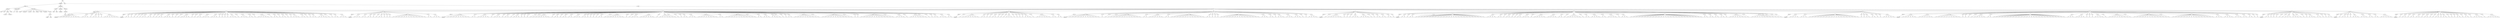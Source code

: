 digraph Tree {
	"t0" [label = "TEI"];
	"t1" [label = "teiHeader"];
	"t2" [label = "fileDesc"];
	"t3" [label = "titleStmt"];
	"t4" [label = "title"];
	"t5" [label = "title"];
	"t6" [label = "author"];
	"t7" [label = "surname"];
	"t8" [label = "forename"];
	"t9" [label = "date"];
	"t10" [label = "publicationStmt"];
	"t11" [label = "p"];
	"t12" [label = "idno"];
	"t13" [label = "sourceDesc"];
	"t14" [label = "genre"];
	"t15" [label = "inspiration"];
	"t16" [label = "structure"];
	"t17" [label = "type"];
	"t18" [label = "periode"];
	"t19" [label = "taille"];
	"t20" [label = "permalien"];
	"t21" [label = "sources"];
	"t22" [label = "source"];
	"t23" [label = "author"];
	"t24" [label = "text"];
	"t25" [label = "profileDesc"];
	"t26" [label = "creation"];
	"t27" [label = "date"];
	"t28" [label = "date"];
	"t29" [label = "langUsage"];
	"t30" [label = "language"];
	"t31" [label = "textClass"];
	"t32" [label = "keywords"];
	"t33" [label = "term"];
	"t34" [label = "text"];
	"t35" [label = "body"];
	"t36" [label = "div1"];
	"t37" [label = "head"];
	"t38" [label = "div2"];
	"t39" [label = "head"];
	"t40" [label = "listPerson"];
	"t41" [label = "sp"];
	"t42" [label = "l"];
	"t43" [label = "l"];
	"t44" [label = "l"];
	"t45" [label = "l"];
	"t46" [label = "l"];
	"t47" [label = "l"];
	"t48" [label = "l"];
	"t49" [label = "l"];
	"t50" [label = "sp"];
	"t51" [label = "l"];
	"t52" [label = "l"];
	"t53" [label = "l"];
	"t54" [label = "sp"];
	"t55" [label = "l"];
	"t56" [label = "sp"];
	"t57" [label = "l"];
	"t58" [label = "l"];
	"t59" [label = "sp"];
	"t60" [label = "l"];
	"t61" [label = "sp"];
	"t62" [label = "l"];
	"t63" [label = "sp"];
	"t64" [label = "l"];
	"t65" [label = "l"];
	"t66" [label = "l"];
	"t67" [label = "l"];
	"t68" [label = "l"];
	"t69" [label = "l"];
	"t70" [label = "div2"];
	"t71" [label = "head"];
	"t72" [label = "listPerson"];
	"t73" [label = "sp"];
	"t74" [label = "l"];
	"t75" [label = "l"];
	"t76" [label = "sp"];
	"t77" [label = "l"];
	"t78" [label = "sp"];
	"t79" [label = "l"];
	"t80" [label = "sp"];
	"t81" [label = "l"];
	"t82" [label = "sp"];
	"t83" [label = "l"];
	"t84" [label = "sp"];
	"t85" [label = "l"];
	"t86" [label = "l"];
	"t87" [label = "sp"];
	"t88" [label = "l"];
	"t89" [label = "l"];
	"t90" [label = "sp"];
	"t91" [label = "l"];
	"t92" [label = "sp"];
	"t93" [label = "l"];
	"t94" [label = "sp"];
	"t95" [label = "l"];
	"t96" [label = "l"];
	"t97" [label = "sp"];
	"t98" [label = "l"];
	"t99" [label = "l"];
	"t100" [label = "l"];
	"t101" [label = "sp"];
	"t102" [label = "l"];
	"t103" [label = "sp"];
	"t104" [label = "l"];
	"t105" [label = "sp"];
	"t106" [label = "l"];
	"t107" [label = "sp"];
	"t108" [label = "l"];
	"t109" [label = "l"];
	"t110" [label = "l"];
	"t111" [label = "l"];
	"t112" [label = "sp"];
	"t113" [label = "l"];
	"t114" [label = "sp"];
	"t115" [label = "l"];
	"t116" [label = "sp"];
	"t117" [label = "l"];
	"t118" [label = "l"];
	"t119" [label = "sp"];
	"t120" [label = "l"];
	"t121" [label = "l"];
	"t122" [label = "l"];
	"t123" [label = "sp"];
	"t124" [label = "l"];
	"t125" [label = "l"];
	"t126" [label = "l"];
	"t127" [label = "sp"];
	"t128" [label = "l"];
	"t129" [label = "sp"];
	"t130" [label = "l"];
	"t131" [label = "sp"];
	"t132" [label = "l"];
	"t133" [label = "sp"];
	"t134" [label = "l"];
	"t135" [label = "sp"];
	"t136" [label = "l"];
	"t137" [label = "l"];
	"t138" [label = "l"];
	"t139" [label = "sp"];
	"t140" [label = "l"];
	"t141" [label = "sp"];
	"t142" [label = "l"];
	"t143" [label = "l"];
	"t144" [label = "l"];
	"t145" [label = "sp"];
	"t146" [label = "l"];
	"t147" [label = "l"];
	"t148" [label = "sp"];
	"t149" [label = "l"];
	"t150" [label = "sp"];
	"t151" [label = "l"];
	"t152" [label = "l"];
	"t153" [label = "l"];
	"t154" [label = "l"];
	"t155" [label = "l"];
	"t156" [label = "sp"];
	"t157" [label = "l"];
	"t158" [label = "sp"];
	"t159" [label = "l"];
	"t160" [label = "l"];
	"t161" [label = "sp"];
	"t162" [label = "l"];
	"t163" [label = "sp"];
	"t164" [label = "l"];
	"t165" [label = "l"];
	"t166" [label = "sp"];
	"t167" [label = "l"];
	"t168" [label = "sp"];
	"t169" [label = "l"];
	"t170" [label = "sp"];
	"t171" [label = "l"];
	"t172" [label = "l"];
	"t173" [label = "l"];
	"t174" [label = "sp"];
	"t175" [label = "l"];
	"t176" [label = "l"];
	"t177" [label = "sp"];
	"t178" [label = "l"];
	"t179" [label = "sp"];
	"t180" [label = "l"];
	"t181" [label = "sp"];
	"t182" [label = "l"];
	"t183" [label = "l"];
	"t184" [label = "sp"];
	"t185" [label = "l"];
	"t186" [label = "l"];
	"t187" [label = "l"];
	"t188" [label = "l"];
	"t189" [label = "sp"];
	"t190" [label = "l"];
	"t191" [label = "sp"];
	"t192" [label = "l"];
	"t193" [label = "sp"];
	"t194" [label = "l"];
	"t195" [label = "l"];
	"t196" [label = "sp"];
	"t197" [label = "l"];
	"t198" [label = "l"];
	"t199" [label = "l"];
	"t200" [label = "div2"];
	"t201" [label = "head"];
	"t202" [label = "listPerson"];
	"t203" [label = "sp"];
	"t204" [label = "l"];
	"t205" [label = "l"];
	"t206" [label = "l"];
	"t207" [label = "sp"];
	"t208" [label = "l"];
	"t209" [label = "l"];
	"t210" [label = "sp"];
	"t211" [label = "l"];
	"t212" [label = "l"];
	"t213" [label = "sp"];
	"t214" [label = "l"];
	"t215" [label = "sp"];
	"t216" [label = "l"];
	"t217" [label = "sp"];
	"t218" [label = "l"];
	"t219" [label = "l"];
	"t220" [label = "sp"];
	"t221" [label = "l"];
	"t222" [label = "sp"];
	"t223" [label = "l"];
	"t224" [label = "sp"];
	"t225" [label = "l"];
	"t226" [label = "sp"];
	"t227" [label = "l"];
	"t228" [label = "l"];
	"t229" [label = "l"];
	"t230" [label = "l"];
	"t231" [label = "l"];
	"t232" [label = "l"];
	"t233" [label = "l"];
	"t234" [label = "l"];
	"t235" [label = "l"];
	"t236" [label = "l"];
	"t237" [label = "l"];
	"t238" [label = "l"];
	"t239" [label = "l"];
	"t240" [label = "sp"];
	"t241" [label = "l"];
	"t242" [label = "l"];
	"t243" [label = "sp"];
	"t244" [label = "l"];
	"t245" [label = "l"];
	"t246" [label = "l"];
	"t247" [label = "div2"];
	"t248" [label = "head"];
	"t249" [label = "listPerson"];
	"t250" [label = "sp"];
	"t251" [label = "l"];
	"t252" [label = "l"];
	"t253" [label = "l"];
	"t254" [label = "l"];
	"t255" [label = "l"];
	"t256" [label = "l"];
	"t257" [label = "l"];
	"t258" [label = "l"];
	"t259" [label = "l"];
	"t260" [label = "sp"];
	"t261" [label = "l"];
	"t262" [label = "l"];
	"t263" [label = "sp"];
	"t264" [label = "l"];
	"t265" [label = "l"];
	"t266" [label = "l"];
	"t267" [label = "l"];
	"t268" [label = "l"];
	"t269" [label = "sp"];
	"t270" [label = "l"];
	"t271" [label = "sp"];
	"t272" [label = "l"];
	"t273" [label = "l"];
	"t274" [label = "l"];
	"t275" [label = "sp"];
	"t276" [label = "l"];
	"t277" [label = "sp"];
	"t278" [label = "l"];
	"t279" [label = "l"];
	"t280" [label = "sp"];
	"t281" [label = "l"];
	"t282" [label = "sp"];
	"t283" [label = "l"];
	"t284" [label = "l"];
	"t285" [label = "l"];
	"t286" [label = "sp"];
	"t287" [label = "l"];
	"t288" [label = "sp"];
	"t289" [label = "l"];
	"t290" [label = "sp"];
	"t291" [label = "l"];
	"t292" [label = "sp"];
	"t293" [label = "l"];
	"t294" [label = "sp"];
	"t295" [label = "l"];
	"t296" [label = "sp"];
	"t297" [label = "l"];
	"t298" [label = "l"];
	"t299" [label = "l"];
	"t300" [label = "l"];
	"t301" [label = "l"];
	"t302" [label = "l"];
	"t303" [label = "sp"];
	"t304" [label = "l"];
	"t305" [label = "sp"];
	"t306" [label = "l"];
	"t307" [label = "l"];
	"t308" [label = "sp"];
	"t309" [label = "l"];
	"t310" [label = "sp"];
	"t311" [label = "l"];
	"t312" [label = "l"];
	"t313" [label = "sp"];
	"t314" [label = "l"];
	"t315" [label = "l"];
	"t316" [label = "sp"];
	"t317" [label = "l"];
	"t318" [label = "l"];
	"t319" [label = "l"];
	"t320" [label = "sp"];
	"t321" [label = "l"];
	"t322" [label = "l"];
	"t323" [label = "sp"];
	"t324" [label = "l"];
	"t325" [label = "sp"];
	"t326" [label = "l"];
	"t327" [label = "sp"];
	"t328" [label = "l"];
	"t329" [label = "sp"];
	"t330" [label = "l"];
	"t331" [label = "sp"];
	"t332" [label = "l"];
	"t333" [label = "l"];
	"t334" [label = "sp"];
	"t335" [label = "l"];
	"t336" [label = "sp"];
	"t337" [label = "l"];
	"t338" [label = "l"];
	"t339" [label = "l"];
	"t340" [label = "l"];
	"t341" [label = "l"];
	"t342" [label = "l"];
	"t343" [label = "l"];
	"t344" [label = "sp"];
	"t345" [label = "l"];
	"t346" [label = "sp"];
	"t347" [label = "l"];
	"t348" [label = "sp"];
	"t349" [label = "l"];
	"t350" [label = "l"];
	"t351" [label = "l"];
	"t352" [label = "sp"];
	"t353" [label = "l"];
	"t354" [label = "l"];
	"t355" [label = "l"];
	"t356" [label = "l"];
	"t357" [label = "l"];
	"t358" [label = "l"];
	"t359" [label = "sp"];
	"t360" [label = "l"];
	"t361" [label = "sp"];
	"t362" [label = "l"];
	"t363" [label = "l"];
	"t364" [label = "l"];
	"t365" [label = "l"];
	"t366" [label = "l"];
	"t367" [label = "l"];
	"t368" [label = "sp"];
	"t369" [label = "l"];
	"t370" [label = "sp"];
	"t371" [label = "l"];
	"t372" [label = "sp"];
	"t373" [label = "l"];
	"t374" [label = "sp"];
	"t375" [label = "l"];
	"t376" [label = "l"];
	"t377" [label = "sp"];
	"t378" [label = "l"];
	"t379" [label = "l"];
	"t380" [label = "l"];
	"t381" [label = "sp"];
	"t382" [label = "l"];
	"t383" [label = "l"];
	"t384" [label = "l"];
	"t385" [label = "l"];
	"t386" [label = "l"];
	"t387" [label = "l"];
	"t388" [label = "l"];
	"t389" [label = "l"];
	"t390" [label = "sp"];
	"t391" [label = "l"];
	"t392" [label = "l"];
	"t393" [label = "sp"];
	"t394" [label = "l"];
	"t395" [label = "l"];
	"t396" [label = "l"];
	"t397" [label = "l"];
	"t398" [label = "l"];
	"t399" [label = "l"];
	"t400" [label = "l"];
	"t401" [label = "l"];
	"t402" [label = "l"];
	"t403" [label = "l"];
	"t404" [label = "l"];
	"t405" [label = "sp"];
	"t406" [label = "l"];
	"t407" [label = "sp"];
	"t408" [label = "l"];
	"t409" [label = "l"];
	"t410" [label = "sp"];
	"t411" [label = "l"];
	"t412" [label = "l"];
	"t413" [label = "l"];
	"t414" [label = "sp"];
	"t415" [label = "l"];
	"t416" [label = "l"];
	"t417" [label = "l"];
	"t418" [label = "sp"];
	"t419" [label = "l"];
	"t420" [label = "sp"];
	"t421" [label = "l"];
	"t422" [label = "sp"];
	"t423" [label = "l"];
	"t424" [label = "sp"];
	"t425" [label = "l"];
	"t426" [label = "l"];
	"t427" [label = "sp"];
	"t428" [label = "l"];
	"t429" [label = "l"];
	"t430" [label = "l"];
	"t431" [label = "l"];
	"t432" [label = "l"];
	"t433" [label = "l"];
	"t434" [label = "l"];
	"t435" [label = "l"];
	"t436" [label = "l"];
	"t437" [label = "sp"];
	"t438" [label = "l"];
	"t439" [label = "sp"];
	"t440" [label = "l"];
	"t441" [label = "l"];
	"t442" [label = "l"];
	"t443" [label = "l"];
	"t444" [label = "l"];
	"t445" [label = "l"];
	"t446" [label = "l"];
	"t447" [label = "l"];
	"t448" [label = "l"];
	"t449" [label = "l"];
	"t450" [label = "l"];
	"t451" [label = "sp"];
	"t452" [label = "l"];
	"t453" [label = "sp"];
	"t454" [label = "l"];
	"t455" [label = "sp"];
	"t456" [label = "l"];
	"t457" [label = "sp"];
	"t458" [label = "l"];
	"t459" [label = "l"];
	"t460" [label = "l"];
	"t461" [label = "l"];
	"t462" [label = "l"];
	"t463" [label = "l"];
	"t464" [label = "l"];
	"t465" [label = "l"];
	"t466" [label = "l"];
	"t467" [label = "l"];
	"t468" [label = "l"];
	"t469" [label = "l"];
	"t470" [label = "sp"];
	"t471" [label = "l"];
	"t472" [label = "sp"];
	"t473" [label = "l"];
	"t474" [label = "l"];
	"t475" [label = "l"];
	"t476" [label = "l"];
	"t477" [label = "sp"];
	"t478" [label = "l"];
	"t479" [label = "sp"];
	"t480" [label = "l"];
	"t481" [label = "l"];
	"t482" [label = "l"];
	"t483" [label = "l"];
	"t484" [label = "l"];
	"t485" [label = "l"];
	"t486" [label = "sp"];
	"t487" [label = "l"];
	"t488" [label = "sp"];
	"t489" [label = "l"];
	"t490" [label = "sp"];
	"t491" [label = "l"];
	"t492" [label = "sp"];
	"t493" [label = "l"];
	"t494" [label = "l"];
	"t495" [label = "sp"];
	"t496" [label = "l"];
	"t497" [label = "l"];
	"t498" [label = "l"];
	"t499" [label = "sp"];
	"t500" [label = "l"];
	"t501" [label = "l"];
	"t502" [label = "div2"];
	"t503" [label = "head"];
	"t504" [label = "listPerson"];
	"t505" [label = "sp"];
	"t506" [label = "l"];
	"t507" [label = "sp"];
	"t508" [label = "l"];
	"t509" [label = "l"];
	"t510" [label = "l"];
	"t511" [label = "l"];
	"t512" [label = "l"];
	"t513" [label = "l"];
	"t514" [label = "l"];
	"t515" [label = "sp"];
	"t516" [label = "l"];
	"t517" [label = "l"];
	"t518" [label = "sp"];
	"t519" [label = "l"];
	"t520" [label = "sp"];
	"t521" [label = "l"];
	"t522" [label = "sp"];
	"t523" [label = "l"];
	"t524" [label = "l"];
	"t525" [label = "sp"];
	"t526" [label = "l"];
	"t527" [label = "sp"];
	"t528" [label = "l"];
	"t529" [label = "sp"];
	"t530" [label = "l"];
	"t531" [label = "sp"];
	"t532" [label = "l"];
	"t533" [label = "l"];
	"t534" [label = "l"];
	"t535" [label = "sp"];
	"t536" [label = "l"];
	"t537" [label = "sp"];
	"t538" [label = "l"];
	"t539" [label = "sp"];
	"t540" [label = "l"];
	"t541" [label = "sp"];
	"t542" [label = "l"];
	"t543" [label = "sp"];
	"t544" [label = "l"];
	"t545" [label = "l"];
	"t546" [label = "l"];
	"t547" [label = "sp"];
	"t548" [label = "l"];
	"t549" [label = "sp"];
	"t550" [label = "l"];
	"t551" [label = "l"];
	"t552" [label = "l"];
	"t553" [label = "l"];
	"t554" [label = "l"];
	"t555" [label = "l"];
	"t556" [label = "sp"];
	"t557" [label = "l"];
	"t558" [label = "l"];
	"t559" [label = "sp"];
	"t560" [label = "l"];
	"t561" [label = "l"];
	"t562" [label = "div2"];
	"t563" [label = "head"];
	"t564" [label = "listPerson"];
	"t565" [label = "sp"];
	"t566" [label = "l"];
	"t567" [label = "l"];
	"t568" [label = "l"];
	"t569" [label = "l"];
	"t570" [label = "l"];
	"t571" [label = "l"];
	"t572" [label = "l"];
	"t573" [label = "l"];
	"t574" [label = "l"];
	"t575" [label = "l"];
	"t576" [label = "l"];
	"t577" [label = "l"];
	"t578" [label = "sp"];
	"t579" [label = "l"];
	"t580" [label = "sp"];
	"t581" [label = "l"];
	"t582" [label = "sp"];
	"t583" [label = "l"];
	"t584" [label = "sp"];
	"t585" [label = "l"];
	"t586" [label = "l"];
	"t587" [label = "l"];
	"t588" [label = "l"];
	"t589" [label = "l"];
	"t590" [label = "l"];
	"t591" [label = "l"];
	"t592" [label = "l"];
	"t593" [label = "l"];
	"t594" [label = "l"];
	"t595" [label = "l"];
	"t596" [label = "l"];
	"t597" [label = "sp"];
	"t598" [label = "l"];
	"t599" [label = "l"];
	"t600" [label = "sp"];
	"t601" [label = "l"];
	"t602" [label = "l"];
	"t603" [label = "l"];
	"t604" [label = "l"];
	"t605" [label = "l"];
	"t606" [label = "l"];
	"t607" [label = "sp"];
	"t608" [label = "l"];
	"t609" [label = "l"];
	"t610" [label = "sp"];
	"t611" [label = "l"];
	"t612" [label = "l"];
	"t613" [label = "l"];
	"t614" [label = "l"];
	"t615" [label = "l"];
	"t616" [label = "l"];
	"t617" [label = "l"];
	"t618" [label = "l"];
	"t619" [label = "l"];
	"t620" [label = "l"];
	"t621" [label = "l"];
	"t622" [label = "l"];
	"t623" [label = "l"];
	"t624" [label = "sp"];
	"t625" [label = "l"];
	"t626" [label = "l"];
	"t627" [label = "sp"];
	"t628" [label = "l"];
	"t629" [label = "sp"];
	"t630" [label = "l"];
	"t631" [label = "sp"];
	"t632" [label = "l"];
	"t633" [label = "sp"];
	"t634" [label = "l"];
	"t635" [label = "l"];
	"t636" [label = "l"];
	"t637" [label = "l"];
	"t638" [label = "l"];
	"t639" [label = "l"];
	"t640" [label = "l"];
	"t641" [label = "l"];
	"t642" [label = "l"];
	"t643" [label = "l"];
	"t644" [label = "l"];
	"t645" [label = "l"];
	"t646" [label = "l"];
	"t647" [label = "l"];
	"t648" [label = "l"];
	"t649" [label = "sp"];
	"t650" [label = "l"];
	"t651" [label = "l"];
	"t652" [label = "l"];
	"t653" [label = "sp"];
	"t654" [label = "l"];
	"t655" [label = "l"];
	"t656" [label = "sp"];
	"t657" [label = "l"];
	"t658" [label = "sp"];
	"t659" [label = "l"];
	"t660" [label = "l"];
	"t661" [label = "l"];
	"t662" [label = "sp"];
	"t663" [label = "l"];
	"t664" [label = "l"];
	"t665" [label = "l"];
	"t666" [label = "sp"];
	"t667" [label = "l"];
	"t668" [label = "l"];
	"t669" [label = "l"];
	"t670" [label = "sp"];
	"t671" [label = "l"];
	"t672" [label = "sp"];
	"t673" [label = "l"];
	"t674" [label = "sp"];
	"t675" [label = "l"];
	"t676" [label = "l"];
	"t677" [label = "l"];
	"t678" [label = "l"];
	"t679" [label = "div2"];
	"t680" [label = "head"];
	"t681" [label = "listPerson"];
	"t682" [label = "sp"];
	"t683" [label = "l"];
	"t684" [label = "sp"];
	"t685" [label = "l"];
	"t686" [label = "l"];
	"t687" [label = "l"];
	"t688" [label = "l"];
	"t689" [label = "l"];
	"t690" [label = "l"];
	"t691" [label = "sp"];
	"t692" [label = "l"];
	"t693" [label = "sp"];
	"t694" [label = "l"];
	"t695" [label = "sp"];
	"t696" [label = "l"];
	"t697" [label = "sp"];
	"t698" [label = "l"];
	"t699" [label = "l"];
	"t700" [label = "l"];
	"t701" [label = "sp"];
	"t702" [label = "l"];
	"t703" [label = "l"];
	"t704" [label = "l"];
	"t705" [label = "l"];
	"t706" [label = "sp"];
	"t707" [label = "l"];
	"t708" [label = "sp"];
	"t709" [label = "l"];
	"t710" [label = "sp"];
	"t711" [label = "l"];
	"t712" [label = "l"];
	"t713" [label = "sp"];
	"t714" [label = "l"];
	"t715" [label = "l"];
	"t716" [label = "sp"];
	"t717" [label = "l"];
	"t718" [label = "l"];
	"t719" [label = "sp"];
	"t720" [label = "l"];
	"t721" [label = "div2"];
	"t722" [label = "head"];
	"t723" [label = "listPerson"];
	"t724" [label = "sp"];
	"t725" [label = "l"];
	"t726" [label = "l"];
	"t727" [label = "sp"];
	"t728" [label = "l"];
	"t729" [label = "sp"];
	"t730" [label = "l"];
	"t731" [label = "l"];
	"t732" [label = "sp"];
	"t733" [label = "l"];
	"t734" [label = "sp"];
	"t735" [label = "l"];
	"t736" [label = "l"];
	"t737" [label = "l"];
	"t738" [label = "l"];
	"t739" [label = "l"];
	"t740" [label = "l"];
	"t741" [label = "l"];
	"t742" [label = "l"];
	"t743" [label = "l"];
	"t744" [label = "l"];
	"t745" [label = "l"];
	"t746" [label = "l"];
	"t747" [label = "l"];
	"t748" [label = "l"];
	"t749" [label = "l"];
	"t750" [label = "l"];
	"t751" [label = "l"];
	"t752" [label = "l"];
	"t753" [label = "l"];
	"t754" [label = "l"];
	"t755" [label = "l"];
	"t756" [label = "l"];
	"t757" [label = "l"];
	"t758" [label = "l"];
	"t759" [label = "l"];
	"t760" [label = "sp"];
	"t761" [label = "l"];
	"t762" [label = "l"];
	"t763" [label = "l"];
	"t764" [label = "l"];
	"t765" [label = "sp"];
	"t766" [label = "l"];
	"t767" [label = "l"];
	"t768" [label = "sp"];
	"t769" [label = "l"];
	"t770" [label = "sp"];
	"t771" [label = "l"];
	"t772" [label = "l"];
	"t773" [label = "sp"];
	"t774" [label = "l"];
	"t775" [label = "sp"];
	"t776" [label = "l"];
	"t777" [label = "sp"];
	"t778" [label = "l"];
	"t779" [label = "l"];
	"t780" [label = "sp"];
	"t781" [label = "l"];
	"t782" [label = "l"];
	"t783" [label = "l"];
	"t784" [label = "sp"];
	"t785" [label = "l"];
	"t786" [label = "sp"];
	"t787" [label = "l"];
	"t788" [label = "l"];
	"t789" [label = "l"];
	"t790" [label = "l"];
	"t791" [label = "l"];
	"t792" [label = "sp"];
	"t793" [label = "l"];
	"t794" [label = "l"];
	"t795" [label = "l"];
	"t796" [label = "l"];
	"t797" [label = "sp"];
	"t798" [label = "l"];
	"t799" [label = "l"];
	"t800" [label = "sp"];
	"t801" [label = "l"];
	"t802" [label = "sp"];
	"t803" [label = "l"];
	"t804" [label = "l"];
	"t805" [label = "l"];
	"t806" [label = "l"];
	"t807" [label = "l"];
	"t808" [label = "l"];
	"t809" [label = "sp"];
	"t810" [label = "l"];
	"t811" [label = "sp"];
	"t812" [label = "l"];
	"t813" [label = "l"];
	"t814" [label = "sp"];
	"t815" [label = "l"];
	"t816" [label = "l"];
	"t817" [label = "l"];
	"t818" [label = "l"];
	"t819" [label = "sp"];
	"t820" [label = "l"];
	"t821" [label = "l"];
	"t822" [label = "sp"];
	"t823" [label = "l"];
	"t824" [label = "l"];
	"t825" [label = "l"];
	"t826" [label = "l"];
	"t827" [label = "sp"];
	"t828" [label = "l"];
	"t829" [label = "sp"];
	"t830" [label = "l"];
	"t831" [label = "l"];
	"t832" [label = "l"];
	"t833" [label = "sp"];
	"t834" [label = "l"];
	"t835" [label = "l"];
	"t836" [label = "l"];
	"t837" [label = "l"];
	"t838" [label = "l"];
	"t839" [label = "l"];
	"t840" [label = "l"];
	"t841" [label = "l"];
	"t842" [label = "l"];
	"t843" [label = "l"];
	"t844" [label = "l"];
	"t845" [label = "l"];
	"t846" [label = "l"];
	"t847" [label = "l"];
	"t848" [label = "l"];
	"t849" [label = "l"];
	"t850" [label = "l"];
	"t851" [label = "l"];
	"t852" [label = "l"];
	"t853" [label = "l"];
	"t854" [label = "l"];
	"t855" [label = "l"];
	"t856" [label = "l"];
	"t857" [label = "l"];
	"t858" [label = "l"];
	"t859" [label = "l"];
	"t860" [label = "l"];
	"t861" [label = "sp"];
	"t862" [label = "l"];
	"t863" [label = "l"];
	"t864" [label = "sp"];
	"t865" [label = "l"];
	"t866" [label = "l"];
	"t867" [label = "sp"];
	"t868" [label = "l"];
	"t869" [label = "l"];
	"t870" [label = "sp"];
	"t871" [label = "l"];
	"t872" [label = "l"];
	"t873" [label = "sp"];
	"t874" [label = "l"];
	"t875" [label = "sp"];
	"t876" [label = "l"];
	"t877" [label = "l"];
	"t878" [label = "l"];
	"t879" [label = "l"];
	"t880" [label = "l"];
	"t881" [label = "l"];
	"t882" [label = "l"];
	"t883" [label = "sp"];
	"t884" [label = "l"];
	"t885" [label = "sp"];
	"t886" [label = "l"];
	"t887" [label = "l"];
	"t888" [label = "l"];
	"t889" [label = "l"];
	"t890" [label = "l"];
	"t891" [label = "l"];
	"t892" [label = "l"];
	"t893" [label = "l"];
	"t894" [label = "sp"];
	"t895" [label = "l"];
	"t896" [label = "sp"];
	"t897" [label = "l"];
	"t898" [label = "sp"];
	"t899" [label = "l"];
	"t900" [label = "sp"];
	"t901" [label = "l"];
	"t902" [label = "div2"];
	"t903" [label = "head"];
	"t904" [label = "listPerson"];
	"t905" [label = "sp"];
	"t906" [label = "l"];
	"t907" [label = "l"];
	"t908" [label = "l"];
	"t909" [label = "l"];
	"t910" [label = "sp"];
	"t911" [label = "l"];
	"t912" [label = "l"];
	"t913" [label = "l"];
	"t914" [label = "sp"];
	"t915" [label = "l"];
	"t916" [label = "l"];
	"t917" [label = "l"];
	"t918" [label = "l"];
	"t919" [label = "l"];
	"t920" [label = "l"];
	"t921" [label = "l"];
	"t922" [label = "l"];
	"t923" [label = "l"];
	"t924" [label = "l"];
	"t925" [label = "l"];
	"t926" [label = "l"];
	"t927" [label = "l"];
	"t928" [label = "l"];
	"t929" [label = "l"];
	"t930" [label = "l"];
	"t931" [label = "l"];
	"t932" [label = "l"];
	"t933" [label = "l"];
	"t934" [label = "sp"];
	"t935" [label = "l"];
	"t936" [label = "sp"];
	"t937" [label = "l"];
	"t938" [label = "sp"];
	"t939" [label = "l"];
	"t940" [label = "l"];
	"t941" [label = "sp"];
	"t942" [label = "l"];
	"t943" [label = "l"];
	"t944" [label = "sp"];
	"t945" [label = "l"];
	"t946" [label = "sp"];
	"t947" [label = "l"];
	"t948" [label = "sp"];
	"t949" [label = "l"];
	"t950" [label = "l"];
	"t951" [label = "l"];
	"t952" [label = "l"];
	"t953" [label = "l"];
	"t954" [label = "div2"];
	"t955" [label = "head"];
	"t956" [label = "listPerson"];
	"t957" [label = "sp"];
	"t958" [label = "l"];
	"t959" [label = "l"];
	"t960" [label = "l"];
	"t961" [label = "l"];
	"t962" [label = "l"];
	"t963" [label = "l"];
	"t964" [label = "sp"];
	"t965" [label = "l"];
	"t966" [label = "l"];
	"t967" [label = "l"];
	"t968" [label = "l"];
	"t969" [label = "l"];
	"t970" [label = "l"];
	"t971" [label = "sp"];
	"t972" [label = "l"];
	"t973" [label = "l"];
	"t974" [label = "l"];
	"t975" [label = "l"];
	"t976" [label = "l"];
	"t977" [label = "l"];
	"t978" [label = "l"];
	"t979" [label = "l"];
	"t980" [label = "l"];
	"t981" [label = "l"];
	"t982" [label = "sp"];
	"t983" [label = "l"];
	"t984" [label = "sp"];
	"t985" [label = "l"];
	"t986" [label = "sp"];
	"t987" [label = "l"];
	"t988" [label = "sp"];
	"t989" [label = "l"];
	"t990" [label = "sp"];
	"t991" [label = "l"];
	"t992" [label = "l"];
	"t993" [label = "l"];
	"t994" [label = "l"];
	"t995" [label = "l"];
	"t996" [label = "sp"];
	"t997" [label = "l"];
	"t998" [label = "l"];
	"t999" [label = "sp"];
	"t1000" [label = "l"];
	"t1001" [label = "l"];
	"t1002" [label = "l"];
	"t1003" [label = "l"];
	"t1004" [label = "l"];
	"t1005" [label = "l"];
	"t1006" [label = "l"];
	"t1007" [label = "l"];
	"t1008" [label = "l"];
	"t1009" [label = "l"];
	"t1010" [label = "l"];
	"t1011" [label = "l"];
	"t1012" [label = "l"];
	"t1013" [label = "l"];
	"t1014" [label = "l"];
	"t1015" [label = "l"];
	"t1016" [label = "l"];
	"t1017" [label = "l"];
	"t1018" [label = "l"];
	"t1019" [label = "l"];
	"t1020" [label = "l"];
	"t1021" [label = "l"];
	"t1022" [label = "l"];
	"t1023" [label = "l"];
	"t1024" [label = "l"];
	"t1025" [label = "l"];
	"t1026" [label = "l"];
	"t1027" [label = "sp"];
	"t1028" [label = "l"];
	"t1029" [label = "l"];
	"t1030" [label = "l"];
	"t1031" [label = "sp"];
	"t1032" [label = "l"];
	"t1033" [label = "l"];
	"t1034" [label = "l"];
	"t1035" [label = "l"];
	"t1036" [label = "sp"];
	"t1037" [label = "l"];
	"t1038" [label = "sp"];
	"t1039" [label = "l"];
	"t1040" [label = "sp"];
	"t1041" [label = "l"];
	"t1042" [label = "sp"];
	"t1043" [label = "l"];
	"t1044" [label = "l"];
	"t1045" [label = "l"];
	"t1046" [label = "l"];
	"t1047" [label = "sp"];
	"t1048" [label = "l"];
	"t1049" [label = "sp"];
	"t1050" [label = "l"];
	"t1051" [label = "l"];
	"t1052" [label = "l"];
	"t1053" [label = "l"];
	"t1054" [label = "l"];
	"t1055" [label = "l"];
	"t1056" [label = "l"];
	"t1057" [label = "l"];
	"t1058" [label = "sp"];
	"t1059" [label = "l"];
	"t1060" [label = "sp"];
	"t1061" [label = "l"];
	"t1062" [label = "l"];
	"t1063" [label = "l"];
	"t1064" [label = "l"];
	"t1065" [label = "l"];
	"t1066" [label = "l"];
	"t1067" [label = "l"];
	"t1068" [label = "l"];
	"t1069" [label = "l"];
	"t1070" [label = "l"];
	"t1071" [label = "l"];
	"t1072" [label = "l"];
	"t1073" [label = "l"];
	"t1074" [label = "sp"];
	"t1075" [label = "l"];
	"t1076" [label = "sp"];
	"t1077" [label = "l"];
	"t1078" [label = "l"];
	"t1079" [label = "l"];
	"t1080" [label = "l"];
	"t1081" [label = "l"];
	"t1082" [label = "l"];
	"t1083" [label = "l"];
	"t1084" [label = "l"];
	"t1085" [label = "l"];
	"t1086" [label = "l"];
	"t1087" [label = "l"];
	"t1088" [label = "l"];
	"t1089" [label = "l"];
	"t1090" [label = "l"];
	"t1091" [label = "l"];
	"t1092" [label = "l"];
	"t1093" [label = "sp"];
	"t1094" [label = "l"];
	"t1095" [label = "l"];
	"t1096" [label = "l"];
	"t1097" [label = "sp"];
	"t1098" [label = "l"];
	"t1099" [label = "l"];
	"t1100" [label = "l"];
	"t1101" [label = "l"];
	"t1102" [label = "sp"];
	"t1103" [label = "l"];
	"t1104" [label = "l"];
	"t1105" [label = "l"];
	"t1106" [label = "sp"];
	"t1107" [label = "l"];
	"t1108" [label = "l"];
	"t1109" [label = "sp"];
	"t1110" [label = "l"];
	"t1111" [label = "l"];
	"t1112" [label = "sp"];
	"t1113" [label = "l"];
	"t1114" [label = "sp"];
	"t1115" [label = "l"];
	"t1116" [label = "div2"];
	"t1117" [label = "head"];
	"t1118" [label = "listPerson"];
	"t1119" [label = "sp"];
	"t1120" [label = "l"];
	"t1121" [label = "l"];
	"t1122" [label = "sp"];
	"t1123" [label = "l"];
	"t1124" [label = "sp"];
	"t1125" [label = "l"];
	"t1126" [label = "sp"];
	"t1127" [label = "l"];
	"t1128" [label = "sp"];
	"t1129" [label = "l"];
	"t1130" [label = "sp"];
	"t1131" [label = "l"];
	"t1132" [label = "sp"];
	"t1133" [label = "l"];
	"t1134" [label = "l"];
	"t1135" [label = "l"];
	"t1136" [label = "sp"];
	"t1137" [label = "l"];
	"t1138" [label = "l"];
	"t1139" [label = "l"];
	"t1140" [label = "sp"];
	"t1141" [label = "l"];
	"t1142" [label = "sp"];
	"t1143" [label = "l"];
	"t1144" [label = "sp"];
	"t1145" [label = "l"];
	"t1146" [label = "sp"];
	"t1147" [label = "l"];
	"t1148" [label = "l"];
	"t1149" [label = "l"];
	"t1150" [label = "sp"];
	"t1151" [label = "l"];
	"t1152" [label = "l"];
	"t1153" [label = "sp"];
	"t1154" [label = "l"];
	"t1155" [label = "sp"];
	"t1156" [label = "l"];
	"t1157" [label = "sp"];
	"t1158" [label = "l"];
	"t1159" [label = "l"];
	"t1160" [label = "div2"];
	"t1161" [label = "head"];
	"t1162" [label = "listPerson"];
	"t1163" [label = "sp"];
	"t1164" [label = "l"];
	"t1165" [label = "sp"];
	"t1166" [label = "l"];
	"t1167" [label = "l"];
	"t1168" [label = "sp"];
	"t1169" [label = "l"];
	"t1170" [label = "sp"];
	"t1171" [label = "l"];
	"t1172" [label = "sp"];
	"t1173" [label = "l"];
	"t1174" [label = "l"];
	"t1175" [label = "l"];
	"t1176" [label = "sp"];
	"t1177" [label = "l"];
	"t1178" [label = "l"];
	"t1179" [label = "l"];
	"t1180" [label = "sp"];
	"t1181" [label = "l"];
	"t1182" [label = "l"];
	"t1183" [label = "sp"];
	"t1184" [label = "l"];
	"t1185" [label = "l"];
	"t1186" [label = "sp"];
	"t1187" [label = "l"];
	"t1188" [label = "l"];
	"t1189" [label = "l"];
	"t1190" [label = "l"];
	"t1191" [label = "l"];
	"t1192" [label = "div2"];
	"t1193" [label = "head"];
	"t1194" [label = "listPerson"];
	"t1195" [label = "sp"];
	"t1196" [label = "l"];
	"t1197" [label = "sp"];
	"t1198" [label = "l"];
	"t1199" [label = "l"];
	"t1200" [label = "sp"];
	"t1201" [label = "l"];
	"t1202" [label = "sp"];
	"t1203" [label = "l"];
	"t1204" [label = "l"];
	"t1205" [label = "sp"];
	"t1206" [label = "l"];
	"t1207" [label = "l"];
	"t1208" [label = "sp"];
	"t1209" [label = "l"];
	"t1210" [label = "sp"];
	"t1211" [label = "l"];
	"t1212" [label = "l"];
	"t1213" [label = "sp"];
	"t1214" [label = "l"];
	"t1215" [label = "sp"];
	"t1216" [label = "l"];
	"t1217" [label = "sp"];
	"t1218" [label = "l"];
	"t1219" [label = "l"];
	"t1220" [label = "sp"];
	"t1221" [label = "l"];
	"t1222" [label = "sp"];
	"t1223" [label = "l"];
	"t1224" [label = "l"];
	"t1225" [label = "sp"];
	"t1226" [label = "l"];
	"t1227" [label = "sp"];
	"t1228" [label = "l"];
	"t1229" [label = "sp"];
	"t1230" [label = "l"];
	"t1231" [label = "sp"];
	"t1232" [label = "l"];
	"t1233" [label = "l"];
	"t1234" [label = "sp"];
	"t1235" [label = "l"];
	"t1236" [label = "sp"];
	"t1237" [label = "l"];
	"t1238" [label = "l"];
	"t1239" [label = "sp"];
	"t1240" [label = "l"];
	"t1241" [label = "sp"];
	"t1242" [label = "l"];
	"t1243" [label = "l"];
	"t1244" [label = "l"];
	"t1245" [label = "l"];
	"t1246" [label = "sp"];
	"t1247" [label = "l"];
	"t1248" [label = "sp"];
	"t1249" [label = "l"];
	"t1250" [label = "l"];
	"t1251" [label = "l"];
	"t1252" [label = "l"];
	"t1253" [label = "l"];
	"t0" -> "t1";
	"t1" -> "t2";
	"t2" -> "t3";
	"t3" -> "t4";
	"t3" -> "t5";
	"t3" -> "t6";
	"t6" -> "t7";
	"t6" -> "t8";
	"t3" -> "t9";
	"t2" -> "t10";
	"t10" -> "t11";
	"t10" -> "t12";
	"t2" -> "t13";
	"t13" -> "t14";
	"t13" -> "t15";
	"t13" -> "t16";
	"t13" -> "t17";
	"t13" -> "t18";
	"t13" -> "t19";
	"t13" -> "t20";
	"t13" -> "t21";
	"t21" -> "t22";
	"t22" -> "t23";
	"t22" -> "t24";
	"t1" -> "t25";
	"t25" -> "t26";
	"t26" -> "t27";
	"t26" -> "t28";
	"t25" -> "t29";
	"t29" -> "t30";
	"t25" -> "t31";
	"t31" -> "t32";
	"t32" -> "t33";
	"t0" -> "t34";
	"t34" -> "t35";
	"t35" -> "t36";
	"t36" -> "t37";
	"t36" -> "t38";
	"t38" -> "t39";
	"t39" -> "t40";
	"t38" -> "t41";
	"t41" -> "t42";
	"t41" -> "t43";
	"t41" -> "t44";
	"t41" -> "t45";
	"t41" -> "t46";
	"t41" -> "t47";
	"t41" -> "t48";
	"t41" -> "t49";
	"t38" -> "t50";
	"t50" -> "t51";
	"t50" -> "t52";
	"t50" -> "t53";
	"t38" -> "t54";
	"t54" -> "t55";
	"t38" -> "t56";
	"t56" -> "t57";
	"t56" -> "t58";
	"t38" -> "t59";
	"t59" -> "t60";
	"t38" -> "t61";
	"t61" -> "t62";
	"t38" -> "t63";
	"t63" -> "t64";
	"t63" -> "t65";
	"t63" -> "t66";
	"t63" -> "t67";
	"t63" -> "t68";
	"t63" -> "t69";
	"t36" -> "t70";
	"t70" -> "t71";
	"t71" -> "t72";
	"t70" -> "t73";
	"t73" -> "t74";
	"t73" -> "t75";
	"t70" -> "t76";
	"t76" -> "t77";
	"t70" -> "t78";
	"t78" -> "t79";
	"t70" -> "t80";
	"t80" -> "t81";
	"t70" -> "t82";
	"t82" -> "t83";
	"t70" -> "t84";
	"t84" -> "t85";
	"t84" -> "t86";
	"t70" -> "t87";
	"t87" -> "t88";
	"t87" -> "t89";
	"t70" -> "t90";
	"t90" -> "t91";
	"t70" -> "t92";
	"t92" -> "t93";
	"t70" -> "t94";
	"t94" -> "t95";
	"t94" -> "t96";
	"t70" -> "t97";
	"t97" -> "t98";
	"t97" -> "t99";
	"t97" -> "t100";
	"t70" -> "t101";
	"t101" -> "t102";
	"t70" -> "t103";
	"t103" -> "t104";
	"t70" -> "t105";
	"t105" -> "t106";
	"t70" -> "t107";
	"t107" -> "t108";
	"t107" -> "t109";
	"t107" -> "t110";
	"t107" -> "t111";
	"t70" -> "t112";
	"t112" -> "t113";
	"t70" -> "t114";
	"t114" -> "t115";
	"t70" -> "t116";
	"t116" -> "t117";
	"t116" -> "t118";
	"t70" -> "t119";
	"t119" -> "t120";
	"t119" -> "t121";
	"t119" -> "t122";
	"t70" -> "t123";
	"t123" -> "t124";
	"t123" -> "t125";
	"t123" -> "t126";
	"t70" -> "t127";
	"t127" -> "t128";
	"t70" -> "t129";
	"t129" -> "t130";
	"t70" -> "t131";
	"t131" -> "t132";
	"t70" -> "t133";
	"t133" -> "t134";
	"t70" -> "t135";
	"t135" -> "t136";
	"t135" -> "t137";
	"t135" -> "t138";
	"t70" -> "t139";
	"t139" -> "t140";
	"t70" -> "t141";
	"t141" -> "t142";
	"t141" -> "t143";
	"t141" -> "t144";
	"t70" -> "t145";
	"t145" -> "t146";
	"t145" -> "t147";
	"t70" -> "t148";
	"t148" -> "t149";
	"t70" -> "t150";
	"t150" -> "t151";
	"t150" -> "t152";
	"t150" -> "t153";
	"t150" -> "t154";
	"t150" -> "t155";
	"t70" -> "t156";
	"t156" -> "t157";
	"t70" -> "t158";
	"t158" -> "t159";
	"t158" -> "t160";
	"t70" -> "t161";
	"t161" -> "t162";
	"t70" -> "t163";
	"t163" -> "t164";
	"t163" -> "t165";
	"t70" -> "t166";
	"t166" -> "t167";
	"t70" -> "t168";
	"t168" -> "t169";
	"t70" -> "t170";
	"t170" -> "t171";
	"t170" -> "t172";
	"t170" -> "t173";
	"t70" -> "t174";
	"t174" -> "t175";
	"t174" -> "t176";
	"t70" -> "t177";
	"t177" -> "t178";
	"t70" -> "t179";
	"t179" -> "t180";
	"t70" -> "t181";
	"t181" -> "t182";
	"t181" -> "t183";
	"t70" -> "t184";
	"t184" -> "t185";
	"t184" -> "t186";
	"t184" -> "t187";
	"t184" -> "t188";
	"t70" -> "t189";
	"t189" -> "t190";
	"t70" -> "t191";
	"t191" -> "t192";
	"t70" -> "t193";
	"t193" -> "t194";
	"t193" -> "t195";
	"t70" -> "t196";
	"t196" -> "t197";
	"t196" -> "t198";
	"t196" -> "t199";
	"t36" -> "t200";
	"t200" -> "t201";
	"t201" -> "t202";
	"t200" -> "t203";
	"t203" -> "t204";
	"t203" -> "t205";
	"t203" -> "t206";
	"t200" -> "t207";
	"t207" -> "t208";
	"t207" -> "t209";
	"t200" -> "t210";
	"t210" -> "t211";
	"t210" -> "t212";
	"t200" -> "t213";
	"t213" -> "t214";
	"t200" -> "t215";
	"t215" -> "t216";
	"t200" -> "t217";
	"t217" -> "t218";
	"t217" -> "t219";
	"t200" -> "t220";
	"t220" -> "t221";
	"t200" -> "t222";
	"t222" -> "t223";
	"t200" -> "t224";
	"t224" -> "t225";
	"t200" -> "t226";
	"t226" -> "t227";
	"t226" -> "t228";
	"t226" -> "t229";
	"t226" -> "t230";
	"t226" -> "t231";
	"t226" -> "t232";
	"t226" -> "t233";
	"t226" -> "t234";
	"t226" -> "t235";
	"t226" -> "t236";
	"t226" -> "t237";
	"t226" -> "t238";
	"t226" -> "t239";
	"t200" -> "t240";
	"t240" -> "t241";
	"t240" -> "t242";
	"t200" -> "t243";
	"t243" -> "t244";
	"t243" -> "t245";
	"t243" -> "t246";
	"t36" -> "t247";
	"t247" -> "t248";
	"t248" -> "t249";
	"t247" -> "t250";
	"t250" -> "t251";
	"t250" -> "t252";
	"t250" -> "t253";
	"t250" -> "t254";
	"t250" -> "t255";
	"t250" -> "t256";
	"t250" -> "t257";
	"t250" -> "t258";
	"t250" -> "t259";
	"t247" -> "t260";
	"t260" -> "t261";
	"t260" -> "t262";
	"t247" -> "t263";
	"t263" -> "t264";
	"t263" -> "t265";
	"t263" -> "t266";
	"t263" -> "t267";
	"t263" -> "t268";
	"t247" -> "t269";
	"t269" -> "t270";
	"t247" -> "t271";
	"t271" -> "t272";
	"t271" -> "t273";
	"t271" -> "t274";
	"t247" -> "t275";
	"t275" -> "t276";
	"t247" -> "t277";
	"t277" -> "t278";
	"t277" -> "t279";
	"t247" -> "t280";
	"t280" -> "t281";
	"t247" -> "t282";
	"t282" -> "t283";
	"t282" -> "t284";
	"t282" -> "t285";
	"t247" -> "t286";
	"t286" -> "t287";
	"t247" -> "t288";
	"t288" -> "t289";
	"t247" -> "t290";
	"t290" -> "t291";
	"t247" -> "t292";
	"t292" -> "t293";
	"t247" -> "t294";
	"t294" -> "t295";
	"t247" -> "t296";
	"t296" -> "t297";
	"t296" -> "t298";
	"t296" -> "t299";
	"t296" -> "t300";
	"t296" -> "t301";
	"t296" -> "t302";
	"t247" -> "t303";
	"t303" -> "t304";
	"t247" -> "t305";
	"t305" -> "t306";
	"t305" -> "t307";
	"t247" -> "t308";
	"t308" -> "t309";
	"t247" -> "t310";
	"t310" -> "t311";
	"t310" -> "t312";
	"t247" -> "t313";
	"t313" -> "t314";
	"t313" -> "t315";
	"t247" -> "t316";
	"t316" -> "t317";
	"t316" -> "t318";
	"t316" -> "t319";
	"t247" -> "t320";
	"t320" -> "t321";
	"t320" -> "t322";
	"t247" -> "t323";
	"t323" -> "t324";
	"t247" -> "t325";
	"t325" -> "t326";
	"t247" -> "t327";
	"t327" -> "t328";
	"t247" -> "t329";
	"t329" -> "t330";
	"t247" -> "t331";
	"t331" -> "t332";
	"t331" -> "t333";
	"t247" -> "t334";
	"t334" -> "t335";
	"t247" -> "t336";
	"t336" -> "t337";
	"t336" -> "t338";
	"t336" -> "t339";
	"t336" -> "t340";
	"t336" -> "t341";
	"t336" -> "t342";
	"t336" -> "t343";
	"t247" -> "t344";
	"t344" -> "t345";
	"t247" -> "t346";
	"t346" -> "t347";
	"t247" -> "t348";
	"t348" -> "t349";
	"t348" -> "t350";
	"t348" -> "t351";
	"t247" -> "t352";
	"t352" -> "t353";
	"t352" -> "t354";
	"t352" -> "t355";
	"t352" -> "t356";
	"t352" -> "t357";
	"t352" -> "t358";
	"t247" -> "t359";
	"t359" -> "t360";
	"t247" -> "t361";
	"t361" -> "t362";
	"t361" -> "t363";
	"t361" -> "t364";
	"t361" -> "t365";
	"t361" -> "t366";
	"t361" -> "t367";
	"t247" -> "t368";
	"t368" -> "t369";
	"t247" -> "t370";
	"t370" -> "t371";
	"t247" -> "t372";
	"t372" -> "t373";
	"t247" -> "t374";
	"t374" -> "t375";
	"t374" -> "t376";
	"t247" -> "t377";
	"t377" -> "t378";
	"t377" -> "t379";
	"t377" -> "t380";
	"t247" -> "t381";
	"t381" -> "t382";
	"t381" -> "t383";
	"t381" -> "t384";
	"t381" -> "t385";
	"t381" -> "t386";
	"t381" -> "t387";
	"t381" -> "t388";
	"t381" -> "t389";
	"t247" -> "t390";
	"t390" -> "t391";
	"t390" -> "t392";
	"t247" -> "t393";
	"t393" -> "t394";
	"t393" -> "t395";
	"t393" -> "t396";
	"t393" -> "t397";
	"t393" -> "t398";
	"t393" -> "t399";
	"t393" -> "t400";
	"t393" -> "t401";
	"t393" -> "t402";
	"t393" -> "t403";
	"t393" -> "t404";
	"t247" -> "t405";
	"t405" -> "t406";
	"t247" -> "t407";
	"t407" -> "t408";
	"t407" -> "t409";
	"t247" -> "t410";
	"t410" -> "t411";
	"t410" -> "t412";
	"t410" -> "t413";
	"t247" -> "t414";
	"t414" -> "t415";
	"t414" -> "t416";
	"t414" -> "t417";
	"t247" -> "t418";
	"t418" -> "t419";
	"t247" -> "t420";
	"t420" -> "t421";
	"t247" -> "t422";
	"t422" -> "t423";
	"t247" -> "t424";
	"t424" -> "t425";
	"t424" -> "t426";
	"t247" -> "t427";
	"t427" -> "t428";
	"t427" -> "t429";
	"t427" -> "t430";
	"t427" -> "t431";
	"t427" -> "t432";
	"t427" -> "t433";
	"t427" -> "t434";
	"t427" -> "t435";
	"t427" -> "t436";
	"t247" -> "t437";
	"t437" -> "t438";
	"t247" -> "t439";
	"t439" -> "t440";
	"t439" -> "t441";
	"t439" -> "t442";
	"t439" -> "t443";
	"t439" -> "t444";
	"t439" -> "t445";
	"t439" -> "t446";
	"t439" -> "t447";
	"t439" -> "t448";
	"t439" -> "t449";
	"t439" -> "t450";
	"t247" -> "t451";
	"t451" -> "t452";
	"t247" -> "t453";
	"t453" -> "t454";
	"t247" -> "t455";
	"t455" -> "t456";
	"t247" -> "t457";
	"t457" -> "t458";
	"t457" -> "t459";
	"t457" -> "t460";
	"t457" -> "t461";
	"t457" -> "t462";
	"t457" -> "t463";
	"t457" -> "t464";
	"t457" -> "t465";
	"t457" -> "t466";
	"t457" -> "t467";
	"t457" -> "t468";
	"t457" -> "t469";
	"t247" -> "t470";
	"t470" -> "t471";
	"t247" -> "t472";
	"t472" -> "t473";
	"t472" -> "t474";
	"t472" -> "t475";
	"t472" -> "t476";
	"t247" -> "t477";
	"t477" -> "t478";
	"t247" -> "t479";
	"t479" -> "t480";
	"t479" -> "t481";
	"t479" -> "t482";
	"t479" -> "t483";
	"t479" -> "t484";
	"t479" -> "t485";
	"t247" -> "t486";
	"t486" -> "t487";
	"t247" -> "t488";
	"t488" -> "t489";
	"t247" -> "t490";
	"t490" -> "t491";
	"t247" -> "t492";
	"t492" -> "t493";
	"t492" -> "t494";
	"t247" -> "t495";
	"t495" -> "t496";
	"t495" -> "t497";
	"t495" -> "t498";
	"t247" -> "t499";
	"t499" -> "t500";
	"t499" -> "t501";
	"t36" -> "t502";
	"t502" -> "t503";
	"t503" -> "t504";
	"t502" -> "t505";
	"t505" -> "t506";
	"t502" -> "t507";
	"t507" -> "t508";
	"t507" -> "t509";
	"t507" -> "t510";
	"t507" -> "t511";
	"t507" -> "t512";
	"t507" -> "t513";
	"t507" -> "t514";
	"t502" -> "t515";
	"t515" -> "t516";
	"t515" -> "t517";
	"t502" -> "t518";
	"t518" -> "t519";
	"t502" -> "t520";
	"t520" -> "t521";
	"t502" -> "t522";
	"t522" -> "t523";
	"t522" -> "t524";
	"t502" -> "t525";
	"t525" -> "t526";
	"t502" -> "t527";
	"t527" -> "t528";
	"t502" -> "t529";
	"t529" -> "t530";
	"t502" -> "t531";
	"t531" -> "t532";
	"t531" -> "t533";
	"t531" -> "t534";
	"t502" -> "t535";
	"t535" -> "t536";
	"t502" -> "t537";
	"t537" -> "t538";
	"t502" -> "t539";
	"t539" -> "t540";
	"t502" -> "t541";
	"t541" -> "t542";
	"t502" -> "t543";
	"t543" -> "t544";
	"t543" -> "t545";
	"t543" -> "t546";
	"t502" -> "t547";
	"t547" -> "t548";
	"t502" -> "t549";
	"t549" -> "t550";
	"t549" -> "t551";
	"t549" -> "t552";
	"t549" -> "t553";
	"t549" -> "t554";
	"t549" -> "t555";
	"t502" -> "t556";
	"t556" -> "t557";
	"t556" -> "t558";
	"t502" -> "t559";
	"t559" -> "t560";
	"t559" -> "t561";
	"t36" -> "t562";
	"t562" -> "t563";
	"t563" -> "t564";
	"t562" -> "t565";
	"t565" -> "t566";
	"t565" -> "t567";
	"t565" -> "t568";
	"t565" -> "t569";
	"t565" -> "t570";
	"t565" -> "t571";
	"t565" -> "t572";
	"t565" -> "t573";
	"t565" -> "t574";
	"t565" -> "t575";
	"t565" -> "t576";
	"t565" -> "t577";
	"t562" -> "t578";
	"t578" -> "t579";
	"t562" -> "t580";
	"t580" -> "t581";
	"t562" -> "t582";
	"t582" -> "t583";
	"t562" -> "t584";
	"t584" -> "t585";
	"t584" -> "t586";
	"t584" -> "t587";
	"t584" -> "t588";
	"t584" -> "t589";
	"t584" -> "t590";
	"t584" -> "t591";
	"t584" -> "t592";
	"t584" -> "t593";
	"t584" -> "t594";
	"t584" -> "t595";
	"t584" -> "t596";
	"t562" -> "t597";
	"t597" -> "t598";
	"t597" -> "t599";
	"t562" -> "t600";
	"t600" -> "t601";
	"t600" -> "t602";
	"t600" -> "t603";
	"t600" -> "t604";
	"t600" -> "t605";
	"t600" -> "t606";
	"t562" -> "t607";
	"t607" -> "t608";
	"t607" -> "t609";
	"t562" -> "t610";
	"t610" -> "t611";
	"t610" -> "t612";
	"t610" -> "t613";
	"t610" -> "t614";
	"t610" -> "t615";
	"t610" -> "t616";
	"t610" -> "t617";
	"t610" -> "t618";
	"t610" -> "t619";
	"t610" -> "t620";
	"t610" -> "t621";
	"t610" -> "t622";
	"t610" -> "t623";
	"t562" -> "t624";
	"t624" -> "t625";
	"t624" -> "t626";
	"t562" -> "t627";
	"t627" -> "t628";
	"t562" -> "t629";
	"t629" -> "t630";
	"t562" -> "t631";
	"t631" -> "t632";
	"t562" -> "t633";
	"t633" -> "t634";
	"t633" -> "t635";
	"t633" -> "t636";
	"t633" -> "t637";
	"t633" -> "t638";
	"t633" -> "t639";
	"t633" -> "t640";
	"t633" -> "t641";
	"t633" -> "t642";
	"t633" -> "t643";
	"t633" -> "t644";
	"t633" -> "t645";
	"t633" -> "t646";
	"t633" -> "t647";
	"t633" -> "t648";
	"t562" -> "t649";
	"t649" -> "t650";
	"t649" -> "t651";
	"t649" -> "t652";
	"t562" -> "t653";
	"t653" -> "t654";
	"t653" -> "t655";
	"t562" -> "t656";
	"t656" -> "t657";
	"t562" -> "t658";
	"t658" -> "t659";
	"t658" -> "t660";
	"t658" -> "t661";
	"t562" -> "t662";
	"t662" -> "t663";
	"t662" -> "t664";
	"t662" -> "t665";
	"t562" -> "t666";
	"t666" -> "t667";
	"t666" -> "t668";
	"t666" -> "t669";
	"t562" -> "t670";
	"t670" -> "t671";
	"t562" -> "t672";
	"t672" -> "t673";
	"t562" -> "t674";
	"t674" -> "t675";
	"t674" -> "t676";
	"t674" -> "t677";
	"t674" -> "t678";
	"t36" -> "t679";
	"t679" -> "t680";
	"t680" -> "t681";
	"t679" -> "t682";
	"t682" -> "t683";
	"t679" -> "t684";
	"t684" -> "t685";
	"t684" -> "t686";
	"t684" -> "t687";
	"t684" -> "t688";
	"t684" -> "t689";
	"t684" -> "t690";
	"t679" -> "t691";
	"t691" -> "t692";
	"t679" -> "t693";
	"t693" -> "t694";
	"t679" -> "t695";
	"t695" -> "t696";
	"t679" -> "t697";
	"t697" -> "t698";
	"t697" -> "t699";
	"t697" -> "t700";
	"t679" -> "t701";
	"t701" -> "t702";
	"t701" -> "t703";
	"t701" -> "t704";
	"t701" -> "t705";
	"t679" -> "t706";
	"t706" -> "t707";
	"t679" -> "t708";
	"t708" -> "t709";
	"t679" -> "t710";
	"t710" -> "t711";
	"t710" -> "t712";
	"t679" -> "t713";
	"t713" -> "t714";
	"t713" -> "t715";
	"t679" -> "t716";
	"t716" -> "t717";
	"t716" -> "t718";
	"t679" -> "t719";
	"t719" -> "t720";
	"t36" -> "t721";
	"t721" -> "t722";
	"t722" -> "t723";
	"t721" -> "t724";
	"t724" -> "t725";
	"t724" -> "t726";
	"t721" -> "t727";
	"t727" -> "t728";
	"t721" -> "t729";
	"t729" -> "t730";
	"t729" -> "t731";
	"t721" -> "t732";
	"t732" -> "t733";
	"t721" -> "t734";
	"t734" -> "t735";
	"t734" -> "t736";
	"t734" -> "t737";
	"t734" -> "t738";
	"t734" -> "t739";
	"t734" -> "t740";
	"t734" -> "t741";
	"t734" -> "t742";
	"t734" -> "t743";
	"t734" -> "t744";
	"t734" -> "t745";
	"t734" -> "t746";
	"t734" -> "t747";
	"t734" -> "t748";
	"t734" -> "t749";
	"t734" -> "t750";
	"t734" -> "t751";
	"t734" -> "t752";
	"t734" -> "t753";
	"t734" -> "t754";
	"t734" -> "t755";
	"t734" -> "t756";
	"t734" -> "t757";
	"t734" -> "t758";
	"t734" -> "t759";
	"t721" -> "t760";
	"t760" -> "t761";
	"t760" -> "t762";
	"t760" -> "t763";
	"t760" -> "t764";
	"t721" -> "t765";
	"t765" -> "t766";
	"t765" -> "t767";
	"t721" -> "t768";
	"t768" -> "t769";
	"t721" -> "t770";
	"t770" -> "t771";
	"t770" -> "t772";
	"t721" -> "t773";
	"t773" -> "t774";
	"t721" -> "t775";
	"t775" -> "t776";
	"t721" -> "t777";
	"t777" -> "t778";
	"t777" -> "t779";
	"t721" -> "t780";
	"t780" -> "t781";
	"t780" -> "t782";
	"t780" -> "t783";
	"t721" -> "t784";
	"t784" -> "t785";
	"t721" -> "t786";
	"t786" -> "t787";
	"t786" -> "t788";
	"t786" -> "t789";
	"t786" -> "t790";
	"t786" -> "t791";
	"t721" -> "t792";
	"t792" -> "t793";
	"t792" -> "t794";
	"t792" -> "t795";
	"t792" -> "t796";
	"t721" -> "t797";
	"t797" -> "t798";
	"t797" -> "t799";
	"t721" -> "t800";
	"t800" -> "t801";
	"t721" -> "t802";
	"t802" -> "t803";
	"t802" -> "t804";
	"t802" -> "t805";
	"t802" -> "t806";
	"t802" -> "t807";
	"t802" -> "t808";
	"t721" -> "t809";
	"t809" -> "t810";
	"t721" -> "t811";
	"t811" -> "t812";
	"t811" -> "t813";
	"t721" -> "t814";
	"t814" -> "t815";
	"t814" -> "t816";
	"t814" -> "t817";
	"t814" -> "t818";
	"t721" -> "t819";
	"t819" -> "t820";
	"t819" -> "t821";
	"t721" -> "t822";
	"t822" -> "t823";
	"t822" -> "t824";
	"t822" -> "t825";
	"t822" -> "t826";
	"t721" -> "t827";
	"t827" -> "t828";
	"t721" -> "t829";
	"t829" -> "t830";
	"t829" -> "t831";
	"t829" -> "t832";
	"t721" -> "t833";
	"t833" -> "t834";
	"t833" -> "t835";
	"t833" -> "t836";
	"t833" -> "t837";
	"t833" -> "t838";
	"t833" -> "t839";
	"t833" -> "t840";
	"t833" -> "t841";
	"t833" -> "t842";
	"t833" -> "t843";
	"t833" -> "t844";
	"t833" -> "t845";
	"t833" -> "t846";
	"t833" -> "t847";
	"t833" -> "t848";
	"t833" -> "t849";
	"t833" -> "t850";
	"t833" -> "t851";
	"t833" -> "t852";
	"t833" -> "t853";
	"t833" -> "t854";
	"t833" -> "t855";
	"t833" -> "t856";
	"t833" -> "t857";
	"t833" -> "t858";
	"t833" -> "t859";
	"t833" -> "t860";
	"t721" -> "t861";
	"t861" -> "t862";
	"t861" -> "t863";
	"t721" -> "t864";
	"t864" -> "t865";
	"t864" -> "t866";
	"t721" -> "t867";
	"t867" -> "t868";
	"t867" -> "t869";
	"t721" -> "t870";
	"t870" -> "t871";
	"t870" -> "t872";
	"t721" -> "t873";
	"t873" -> "t874";
	"t721" -> "t875";
	"t875" -> "t876";
	"t875" -> "t877";
	"t875" -> "t878";
	"t875" -> "t879";
	"t875" -> "t880";
	"t875" -> "t881";
	"t875" -> "t882";
	"t721" -> "t883";
	"t883" -> "t884";
	"t721" -> "t885";
	"t885" -> "t886";
	"t885" -> "t887";
	"t885" -> "t888";
	"t885" -> "t889";
	"t885" -> "t890";
	"t885" -> "t891";
	"t885" -> "t892";
	"t885" -> "t893";
	"t721" -> "t894";
	"t894" -> "t895";
	"t721" -> "t896";
	"t896" -> "t897";
	"t721" -> "t898";
	"t898" -> "t899";
	"t721" -> "t900";
	"t900" -> "t901";
	"t36" -> "t902";
	"t902" -> "t903";
	"t903" -> "t904";
	"t902" -> "t905";
	"t905" -> "t906";
	"t905" -> "t907";
	"t905" -> "t908";
	"t905" -> "t909";
	"t902" -> "t910";
	"t910" -> "t911";
	"t910" -> "t912";
	"t910" -> "t913";
	"t902" -> "t914";
	"t914" -> "t915";
	"t914" -> "t916";
	"t914" -> "t917";
	"t914" -> "t918";
	"t914" -> "t919";
	"t914" -> "t920";
	"t914" -> "t921";
	"t914" -> "t922";
	"t914" -> "t923";
	"t914" -> "t924";
	"t914" -> "t925";
	"t914" -> "t926";
	"t914" -> "t927";
	"t914" -> "t928";
	"t914" -> "t929";
	"t914" -> "t930";
	"t914" -> "t931";
	"t914" -> "t932";
	"t914" -> "t933";
	"t902" -> "t934";
	"t934" -> "t935";
	"t902" -> "t936";
	"t936" -> "t937";
	"t902" -> "t938";
	"t938" -> "t939";
	"t938" -> "t940";
	"t902" -> "t941";
	"t941" -> "t942";
	"t941" -> "t943";
	"t902" -> "t944";
	"t944" -> "t945";
	"t902" -> "t946";
	"t946" -> "t947";
	"t902" -> "t948";
	"t948" -> "t949";
	"t948" -> "t950";
	"t948" -> "t951";
	"t948" -> "t952";
	"t948" -> "t953";
	"t36" -> "t954";
	"t954" -> "t955";
	"t955" -> "t956";
	"t954" -> "t957";
	"t957" -> "t958";
	"t957" -> "t959";
	"t957" -> "t960";
	"t957" -> "t961";
	"t957" -> "t962";
	"t957" -> "t963";
	"t954" -> "t964";
	"t964" -> "t965";
	"t964" -> "t966";
	"t964" -> "t967";
	"t964" -> "t968";
	"t964" -> "t969";
	"t964" -> "t970";
	"t954" -> "t971";
	"t971" -> "t972";
	"t971" -> "t973";
	"t971" -> "t974";
	"t971" -> "t975";
	"t971" -> "t976";
	"t971" -> "t977";
	"t971" -> "t978";
	"t971" -> "t979";
	"t971" -> "t980";
	"t971" -> "t981";
	"t954" -> "t982";
	"t982" -> "t983";
	"t954" -> "t984";
	"t984" -> "t985";
	"t954" -> "t986";
	"t986" -> "t987";
	"t954" -> "t988";
	"t988" -> "t989";
	"t954" -> "t990";
	"t990" -> "t991";
	"t990" -> "t992";
	"t990" -> "t993";
	"t990" -> "t994";
	"t990" -> "t995";
	"t954" -> "t996";
	"t996" -> "t997";
	"t996" -> "t998";
	"t954" -> "t999";
	"t999" -> "t1000";
	"t999" -> "t1001";
	"t999" -> "t1002";
	"t999" -> "t1003";
	"t999" -> "t1004";
	"t999" -> "t1005";
	"t999" -> "t1006";
	"t999" -> "t1007";
	"t999" -> "t1008";
	"t999" -> "t1009";
	"t999" -> "t1010";
	"t999" -> "t1011";
	"t999" -> "t1012";
	"t999" -> "t1013";
	"t999" -> "t1014";
	"t999" -> "t1015";
	"t999" -> "t1016";
	"t999" -> "t1017";
	"t999" -> "t1018";
	"t999" -> "t1019";
	"t999" -> "t1020";
	"t999" -> "t1021";
	"t999" -> "t1022";
	"t999" -> "t1023";
	"t999" -> "t1024";
	"t999" -> "t1025";
	"t999" -> "t1026";
	"t954" -> "t1027";
	"t1027" -> "t1028";
	"t1027" -> "t1029";
	"t1027" -> "t1030";
	"t954" -> "t1031";
	"t1031" -> "t1032";
	"t1031" -> "t1033";
	"t1031" -> "t1034";
	"t1031" -> "t1035";
	"t954" -> "t1036";
	"t1036" -> "t1037";
	"t954" -> "t1038";
	"t1038" -> "t1039";
	"t954" -> "t1040";
	"t1040" -> "t1041";
	"t954" -> "t1042";
	"t1042" -> "t1043";
	"t1042" -> "t1044";
	"t1042" -> "t1045";
	"t1042" -> "t1046";
	"t954" -> "t1047";
	"t1047" -> "t1048";
	"t954" -> "t1049";
	"t1049" -> "t1050";
	"t1049" -> "t1051";
	"t1049" -> "t1052";
	"t1049" -> "t1053";
	"t1049" -> "t1054";
	"t1049" -> "t1055";
	"t1049" -> "t1056";
	"t1049" -> "t1057";
	"t954" -> "t1058";
	"t1058" -> "t1059";
	"t954" -> "t1060";
	"t1060" -> "t1061";
	"t1060" -> "t1062";
	"t1060" -> "t1063";
	"t1060" -> "t1064";
	"t1060" -> "t1065";
	"t1060" -> "t1066";
	"t1060" -> "t1067";
	"t1060" -> "t1068";
	"t1060" -> "t1069";
	"t1060" -> "t1070";
	"t1060" -> "t1071";
	"t1060" -> "t1072";
	"t1060" -> "t1073";
	"t954" -> "t1074";
	"t1074" -> "t1075";
	"t954" -> "t1076";
	"t1076" -> "t1077";
	"t1076" -> "t1078";
	"t1076" -> "t1079";
	"t1076" -> "t1080";
	"t1076" -> "t1081";
	"t1076" -> "t1082";
	"t1076" -> "t1083";
	"t1076" -> "t1084";
	"t1076" -> "t1085";
	"t1076" -> "t1086";
	"t1076" -> "t1087";
	"t1076" -> "t1088";
	"t1076" -> "t1089";
	"t1076" -> "t1090";
	"t1076" -> "t1091";
	"t1076" -> "t1092";
	"t954" -> "t1093";
	"t1093" -> "t1094";
	"t1093" -> "t1095";
	"t1093" -> "t1096";
	"t954" -> "t1097";
	"t1097" -> "t1098";
	"t1097" -> "t1099";
	"t1097" -> "t1100";
	"t1097" -> "t1101";
	"t954" -> "t1102";
	"t1102" -> "t1103";
	"t1102" -> "t1104";
	"t1102" -> "t1105";
	"t954" -> "t1106";
	"t1106" -> "t1107";
	"t1106" -> "t1108";
	"t954" -> "t1109";
	"t1109" -> "t1110";
	"t1109" -> "t1111";
	"t954" -> "t1112";
	"t1112" -> "t1113";
	"t954" -> "t1114";
	"t1114" -> "t1115";
	"t36" -> "t1116";
	"t1116" -> "t1117";
	"t1117" -> "t1118";
	"t1116" -> "t1119";
	"t1119" -> "t1120";
	"t1119" -> "t1121";
	"t1116" -> "t1122";
	"t1122" -> "t1123";
	"t1116" -> "t1124";
	"t1124" -> "t1125";
	"t1116" -> "t1126";
	"t1126" -> "t1127";
	"t1116" -> "t1128";
	"t1128" -> "t1129";
	"t1116" -> "t1130";
	"t1130" -> "t1131";
	"t1116" -> "t1132";
	"t1132" -> "t1133";
	"t1132" -> "t1134";
	"t1132" -> "t1135";
	"t1116" -> "t1136";
	"t1136" -> "t1137";
	"t1136" -> "t1138";
	"t1136" -> "t1139";
	"t1116" -> "t1140";
	"t1140" -> "t1141";
	"t1116" -> "t1142";
	"t1142" -> "t1143";
	"t1116" -> "t1144";
	"t1144" -> "t1145";
	"t1116" -> "t1146";
	"t1146" -> "t1147";
	"t1146" -> "t1148";
	"t1146" -> "t1149";
	"t1116" -> "t1150";
	"t1150" -> "t1151";
	"t1150" -> "t1152";
	"t1116" -> "t1153";
	"t1153" -> "t1154";
	"t1116" -> "t1155";
	"t1155" -> "t1156";
	"t1116" -> "t1157";
	"t1157" -> "t1158";
	"t1157" -> "t1159";
	"t36" -> "t1160";
	"t1160" -> "t1161";
	"t1161" -> "t1162";
	"t1160" -> "t1163";
	"t1163" -> "t1164";
	"t1160" -> "t1165";
	"t1165" -> "t1166";
	"t1165" -> "t1167";
	"t1160" -> "t1168";
	"t1168" -> "t1169";
	"t1160" -> "t1170";
	"t1170" -> "t1171";
	"t1160" -> "t1172";
	"t1172" -> "t1173";
	"t1172" -> "t1174";
	"t1172" -> "t1175";
	"t1160" -> "t1176";
	"t1176" -> "t1177";
	"t1176" -> "t1178";
	"t1176" -> "t1179";
	"t1160" -> "t1180";
	"t1180" -> "t1181";
	"t1180" -> "t1182";
	"t1160" -> "t1183";
	"t1183" -> "t1184";
	"t1183" -> "t1185";
	"t1160" -> "t1186";
	"t1186" -> "t1187";
	"t1186" -> "t1188";
	"t1186" -> "t1189";
	"t1186" -> "t1190";
	"t1186" -> "t1191";
	"t36" -> "t1192";
	"t1192" -> "t1193";
	"t1193" -> "t1194";
	"t1192" -> "t1195";
	"t1195" -> "t1196";
	"t1192" -> "t1197";
	"t1197" -> "t1198";
	"t1197" -> "t1199";
	"t1192" -> "t1200";
	"t1200" -> "t1201";
	"t1192" -> "t1202";
	"t1202" -> "t1203";
	"t1202" -> "t1204";
	"t1192" -> "t1205";
	"t1205" -> "t1206";
	"t1205" -> "t1207";
	"t1192" -> "t1208";
	"t1208" -> "t1209";
	"t1192" -> "t1210";
	"t1210" -> "t1211";
	"t1210" -> "t1212";
	"t1192" -> "t1213";
	"t1213" -> "t1214";
	"t1192" -> "t1215";
	"t1215" -> "t1216";
	"t1192" -> "t1217";
	"t1217" -> "t1218";
	"t1217" -> "t1219";
	"t1192" -> "t1220";
	"t1220" -> "t1221";
	"t1192" -> "t1222";
	"t1222" -> "t1223";
	"t1222" -> "t1224";
	"t1192" -> "t1225";
	"t1225" -> "t1226";
	"t1192" -> "t1227";
	"t1227" -> "t1228";
	"t1192" -> "t1229";
	"t1229" -> "t1230";
	"t1192" -> "t1231";
	"t1231" -> "t1232";
	"t1231" -> "t1233";
	"t1192" -> "t1234";
	"t1234" -> "t1235";
	"t1192" -> "t1236";
	"t1236" -> "t1237";
	"t1236" -> "t1238";
	"t1192" -> "t1239";
	"t1239" -> "t1240";
	"t1192" -> "t1241";
	"t1241" -> "t1242";
	"t1241" -> "t1243";
	"t1241" -> "t1244";
	"t1241" -> "t1245";
	"t1192" -> "t1246";
	"t1246" -> "t1247";
	"t1192" -> "t1248";
	"t1248" -> "t1249";
	"t1248" -> "t1250";
	"t1248" -> "t1251";
	"t1248" -> "t1252";
	"t1248" -> "t1253";
}
